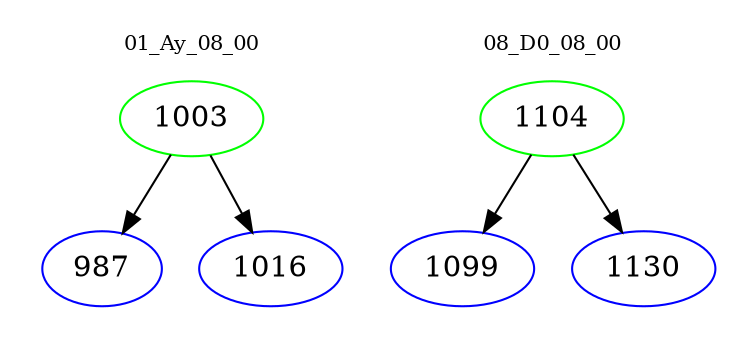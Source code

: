 digraph{
subgraph cluster_0 {
color = white
label = "01_Ay_08_00";
fontsize=10;
T0_1003 [label="1003", color="green"]
T0_1003 -> T0_987 [color="black"]
T0_987 [label="987", color="blue"]
T0_1003 -> T0_1016 [color="black"]
T0_1016 [label="1016", color="blue"]
}
subgraph cluster_1 {
color = white
label = "08_D0_08_00";
fontsize=10;
T1_1104 [label="1104", color="green"]
T1_1104 -> T1_1099 [color="black"]
T1_1099 [label="1099", color="blue"]
T1_1104 -> T1_1130 [color="black"]
T1_1130 [label="1130", color="blue"]
}
}
